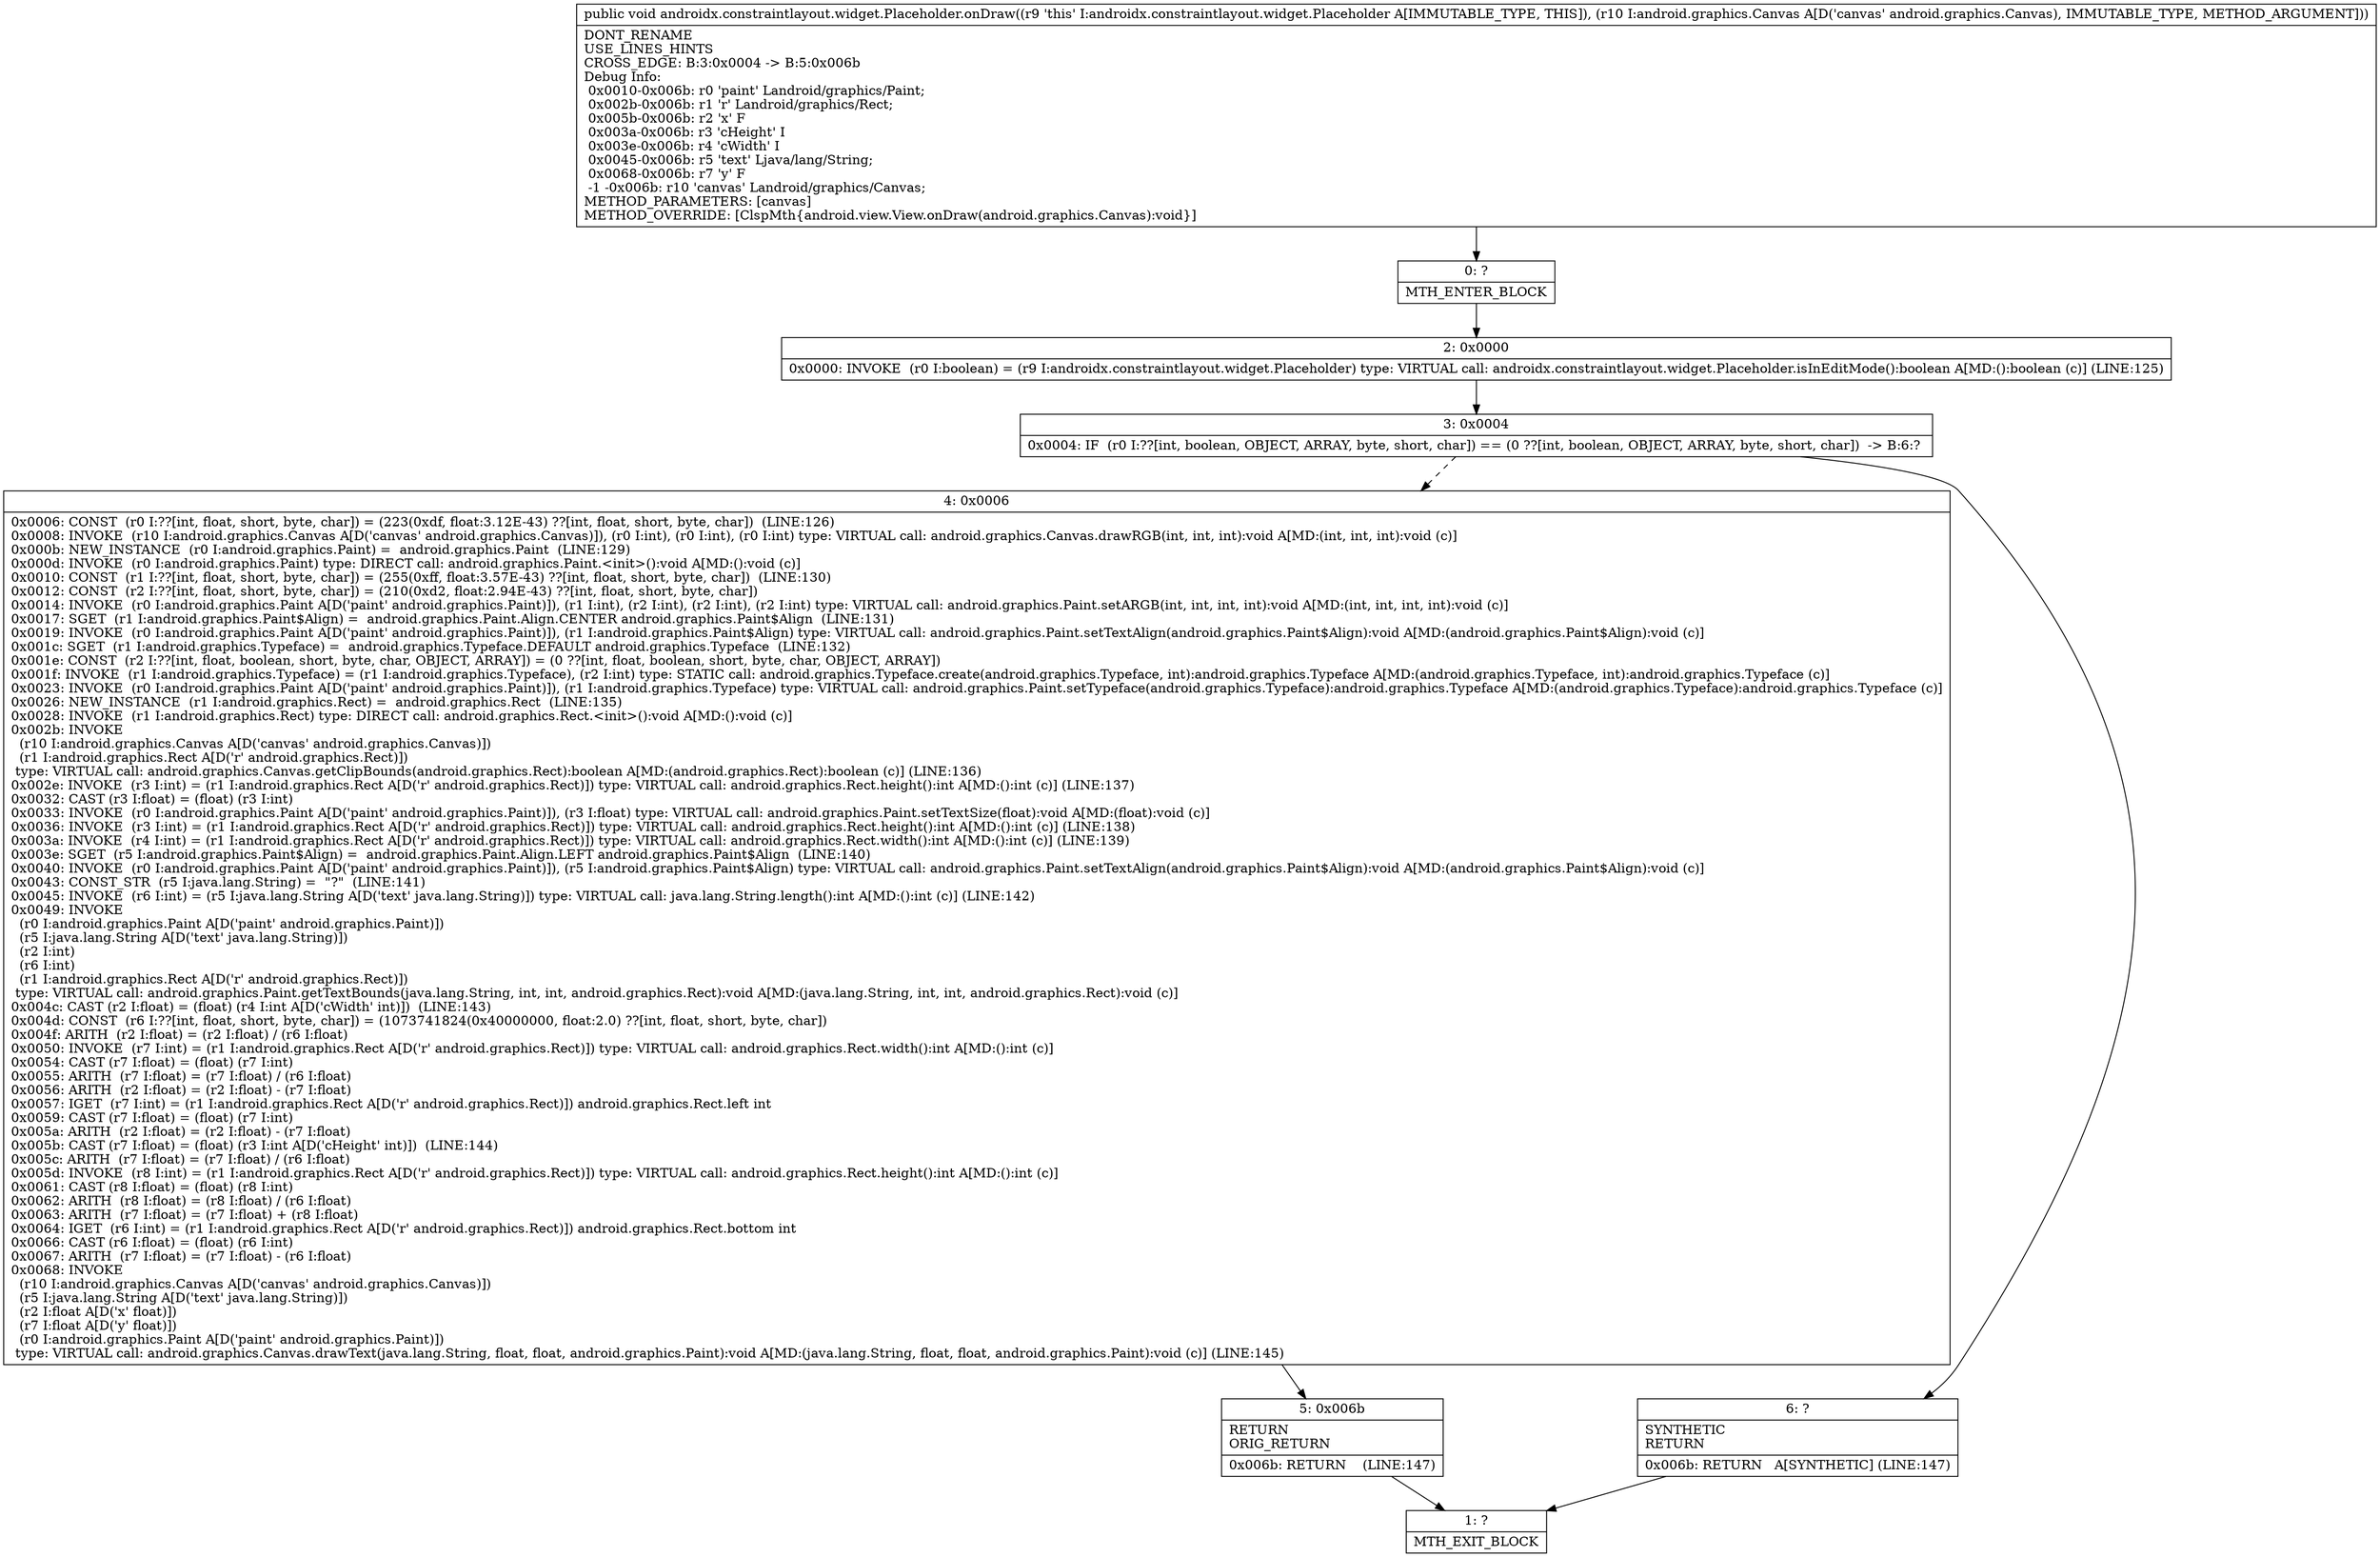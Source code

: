 digraph "CFG forandroidx.constraintlayout.widget.Placeholder.onDraw(Landroid\/graphics\/Canvas;)V" {
Node_0 [shape=record,label="{0\:\ ?|MTH_ENTER_BLOCK\l}"];
Node_2 [shape=record,label="{2\:\ 0x0000|0x0000: INVOKE  (r0 I:boolean) = (r9 I:androidx.constraintlayout.widget.Placeholder) type: VIRTUAL call: androidx.constraintlayout.widget.Placeholder.isInEditMode():boolean A[MD:():boolean (c)] (LINE:125)\l}"];
Node_3 [shape=record,label="{3\:\ 0x0004|0x0004: IF  (r0 I:??[int, boolean, OBJECT, ARRAY, byte, short, char]) == (0 ??[int, boolean, OBJECT, ARRAY, byte, short, char])  \-\> B:6:? \l}"];
Node_4 [shape=record,label="{4\:\ 0x0006|0x0006: CONST  (r0 I:??[int, float, short, byte, char]) = (223(0xdf, float:3.12E\-43) ??[int, float, short, byte, char])  (LINE:126)\l0x0008: INVOKE  (r10 I:android.graphics.Canvas A[D('canvas' android.graphics.Canvas)]), (r0 I:int), (r0 I:int), (r0 I:int) type: VIRTUAL call: android.graphics.Canvas.drawRGB(int, int, int):void A[MD:(int, int, int):void (c)]\l0x000b: NEW_INSTANCE  (r0 I:android.graphics.Paint) =  android.graphics.Paint  (LINE:129)\l0x000d: INVOKE  (r0 I:android.graphics.Paint) type: DIRECT call: android.graphics.Paint.\<init\>():void A[MD:():void (c)]\l0x0010: CONST  (r1 I:??[int, float, short, byte, char]) = (255(0xff, float:3.57E\-43) ??[int, float, short, byte, char])  (LINE:130)\l0x0012: CONST  (r2 I:??[int, float, short, byte, char]) = (210(0xd2, float:2.94E\-43) ??[int, float, short, byte, char]) \l0x0014: INVOKE  (r0 I:android.graphics.Paint A[D('paint' android.graphics.Paint)]), (r1 I:int), (r2 I:int), (r2 I:int), (r2 I:int) type: VIRTUAL call: android.graphics.Paint.setARGB(int, int, int, int):void A[MD:(int, int, int, int):void (c)]\l0x0017: SGET  (r1 I:android.graphics.Paint$Align) =  android.graphics.Paint.Align.CENTER android.graphics.Paint$Align  (LINE:131)\l0x0019: INVOKE  (r0 I:android.graphics.Paint A[D('paint' android.graphics.Paint)]), (r1 I:android.graphics.Paint$Align) type: VIRTUAL call: android.graphics.Paint.setTextAlign(android.graphics.Paint$Align):void A[MD:(android.graphics.Paint$Align):void (c)]\l0x001c: SGET  (r1 I:android.graphics.Typeface) =  android.graphics.Typeface.DEFAULT android.graphics.Typeface  (LINE:132)\l0x001e: CONST  (r2 I:??[int, float, boolean, short, byte, char, OBJECT, ARRAY]) = (0 ??[int, float, boolean, short, byte, char, OBJECT, ARRAY]) \l0x001f: INVOKE  (r1 I:android.graphics.Typeface) = (r1 I:android.graphics.Typeface), (r2 I:int) type: STATIC call: android.graphics.Typeface.create(android.graphics.Typeface, int):android.graphics.Typeface A[MD:(android.graphics.Typeface, int):android.graphics.Typeface (c)]\l0x0023: INVOKE  (r0 I:android.graphics.Paint A[D('paint' android.graphics.Paint)]), (r1 I:android.graphics.Typeface) type: VIRTUAL call: android.graphics.Paint.setTypeface(android.graphics.Typeface):android.graphics.Typeface A[MD:(android.graphics.Typeface):android.graphics.Typeface (c)]\l0x0026: NEW_INSTANCE  (r1 I:android.graphics.Rect) =  android.graphics.Rect  (LINE:135)\l0x0028: INVOKE  (r1 I:android.graphics.Rect) type: DIRECT call: android.graphics.Rect.\<init\>():void A[MD:():void (c)]\l0x002b: INVOKE  \l  (r10 I:android.graphics.Canvas A[D('canvas' android.graphics.Canvas)])\l  (r1 I:android.graphics.Rect A[D('r' android.graphics.Rect)])\l type: VIRTUAL call: android.graphics.Canvas.getClipBounds(android.graphics.Rect):boolean A[MD:(android.graphics.Rect):boolean (c)] (LINE:136)\l0x002e: INVOKE  (r3 I:int) = (r1 I:android.graphics.Rect A[D('r' android.graphics.Rect)]) type: VIRTUAL call: android.graphics.Rect.height():int A[MD:():int (c)] (LINE:137)\l0x0032: CAST (r3 I:float) = (float) (r3 I:int) \l0x0033: INVOKE  (r0 I:android.graphics.Paint A[D('paint' android.graphics.Paint)]), (r3 I:float) type: VIRTUAL call: android.graphics.Paint.setTextSize(float):void A[MD:(float):void (c)]\l0x0036: INVOKE  (r3 I:int) = (r1 I:android.graphics.Rect A[D('r' android.graphics.Rect)]) type: VIRTUAL call: android.graphics.Rect.height():int A[MD:():int (c)] (LINE:138)\l0x003a: INVOKE  (r4 I:int) = (r1 I:android.graphics.Rect A[D('r' android.graphics.Rect)]) type: VIRTUAL call: android.graphics.Rect.width():int A[MD:():int (c)] (LINE:139)\l0x003e: SGET  (r5 I:android.graphics.Paint$Align) =  android.graphics.Paint.Align.LEFT android.graphics.Paint$Align  (LINE:140)\l0x0040: INVOKE  (r0 I:android.graphics.Paint A[D('paint' android.graphics.Paint)]), (r5 I:android.graphics.Paint$Align) type: VIRTUAL call: android.graphics.Paint.setTextAlign(android.graphics.Paint$Align):void A[MD:(android.graphics.Paint$Align):void (c)]\l0x0043: CONST_STR  (r5 I:java.lang.String) =  \"?\"  (LINE:141)\l0x0045: INVOKE  (r6 I:int) = (r5 I:java.lang.String A[D('text' java.lang.String)]) type: VIRTUAL call: java.lang.String.length():int A[MD:():int (c)] (LINE:142)\l0x0049: INVOKE  \l  (r0 I:android.graphics.Paint A[D('paint' android.graphics.Paint)])\l  (r5 I:java.lang.String A[D('text' java.lang.String)])\l  (r2 I:int)\l  (r6 I:int)\l  (r1 I:android.graphics.Rect A[D('r' android.graphics.Rect)])\l type: VIRTUAL call: android.graphics.Paint.getTextBounds(java.lang.String, int, int, android.graphics.Rect):void A[MD:(java.lang.String, int, int, android.graphics.Rect):void (c)]\l0x004c: CAST (r2 I:float) = (float) (r4 I:int A[D('cWidth' int)])  (LINE:143)\l0x004d: CONST  (r6 I:??[int, float, short, byte, char]) = (1073741824(0x40000000, float:2.0) ??[int, float, short, byte, char]) \l0x004f: ARITH  (r2 I:float) = (r2 I:float) \/ (r6 I:float) \l0x0050: INVOKE  (r7 I:int) = (r1 I:android.graphics.Rect A[D('r' android.graphics.Rect)]) type: VIRTUAL call: android.graphics.Rect.width():int A[MD:():int (c)]\l0x0054: CAST (r7 I:float) = (float) (r7 I:int) \l0x0055: ARITH  (r7 I:float) = (r7 I:float) \/ (r6 I:float) \l0x0056: ARITH  (r2 I:float) = (r2 I:float) \- (r7 I:float) \l0x0057: IGET  (r7 I:int) = (r1 I:android.graphics.Rect A[D('r' android.graphics.Rect)]) android.graphics.Rect.left int \l0x0059: CAST (r7 I:float) = (float) (r7 I:int) \l0x005a: ARITH  (r2 I:float) = (r2 I:float) \- (r7 I:float) \l0x005b: CAST (r7 I:float) = (float) (r3 I:int A[D('cHeight' int)])  (LINE:144)\l0x005c: ARITH  (r7 I:float) = (r7 I:float) \/ (r6 I:float) \l0x005d: INVOKE  (r8 I:int) = (r1 I:android.graphics.Rect A[D('r' android.graphics.Rect)]) type: VIRTUAL call: android.graphics.Rect.height():int A[MD:():int (c)]\l0x0061: CAST (r8 I:float) = (float) (r8 I:int) \l0x0062: ARITH  (r8 I:float) = (r8 I:float) \/ (r6 I:float) \l0x0063: ARITH  (r7 I:float) = (r7 I:float) + (r8 I:float) \l0x0064: IGET  (r6 I:int) = (r1 I:android.graphics.Rect A[D('r' android.graphics.Rect)]) android.graphics.Rect.bottom int \l0x0066: CAST (r6 I:float) = (float) (r6 I:int) \l0x0067: ARITH  (r7 I:float) = (r7 I:float) \- (r6 I:float) \l0x0068: INVOKE  \l  (r10 I:android.graphics.Canvas A[D('canvas' android.graphics.Canvas)])\l  (r5 I:java.lang.String A[D('text' java.lang.String)])\l  (r2 I:float A[D('x' float)])\l  (r7 I:float A[D('y' float)])\l  (r0 I:android.graphics.Paint A[D('paint' android.graphics.Paint)])\l type: VIRTUAL call: android.graphics.Canvas.drawText(java.lang.String, float, float, android.graphics.Paint):void A[MD:(java.lang.String, float, float, android.graphics.Paint):void (c)] (LINE:145)\l}"];
Node_5 [shape=record,label="{5\:\ 0x006b|RETURN\lORIG_RETURN\l|0x006b: RETURN    (LINE:147)\l}"];
Node_1 [shape=record,label="{1\:\ ?|MTH_EXIT_BLOCK\l}"];
Node_6 [shape=record,label="{6\:\ ?|SYNTHETIC\lRETURN\l|0x006b: RETURN   A[SYNTHETIC] (LINE:147)\l}"];
MethodNode[shape=record,label="{public void androidx.constraintlayout.widget.Placeholder.onDraw((r9 'this' I:androidx.constraintlayout.widget.Placeholder A[IMMUTABLE_TYPE, THIS]), (r10 I:android.graphics.Canvas A[D('canvas' android.graphics.Canvas), IMMUTABLE_TYPE, METHOD_ARGUMENT]))  | DONT_RENAME\lUSE_LINES_HINTS\lCROSS_EDGE: B:3:0x0004 \-\> B:5:0x006b\lDebug Info:\l  0x0010\-0x006b: r0 'paint' Landroid\/graphics\/Paint;\l  0x002b\-0x006b: r1 'r' Landroid\/graphics\/Rect;\l  0x005b\-0x006b: r2 'x' F\l  0x003a\-0x006b: r3 'cHeight' I\l  0x003e\-0x006b: r4 'cWidth' I\l  0x0045\-0x006b: r5 'text' Ljava\/lang\/String;\l  0x0068\-0x006b: r7 'y' F\l  \-1 \-0x006b: r10 'canvas' Landroid\/graphics\/Canvas;\lMETHOD_PARAMETERS: [canvas]\lMETHOD_OVERRIDE: [ClspMth\{android.view.View.onDraw(android.graphics.Canvas):void\}]\l}"];
MethodNode -> Node_0;Node_0 -> Node_2;
Node_2 -> Node_3;
Node_3 -> Node_4[style=dashed];
Node_3 -> Node_6;
Node_4 -> Node_5;
Node_5 -> Node_1;
Node_6 -> Node_1;
}

